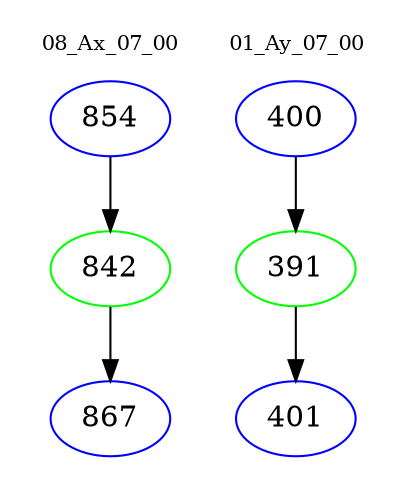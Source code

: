 digraph{
subgraph cluster_0 {
color = white
label = "08_Ax_07_00";
fontsize=10;
T0_854 [label="854", color="blue"]
T0_854 -> T0_842 [color="black"]
T0_842 [label="842", color="green"]
T0_842 -> T0_867 [color="black"]
T0_867 [label="867", color="blue"]
}
subgraph cluster_1 {
color = white
label = "01_Ay_07_00";
fontsize=10;
T1_400 [label="400", color="blue"]
T1_400 -> T1_391 [color="black"]
T1_391 [label="391", color="green"]
T1_391 -> T1_401 [color="black"]
T1_401 [label="401", color="blue"]
}
}
